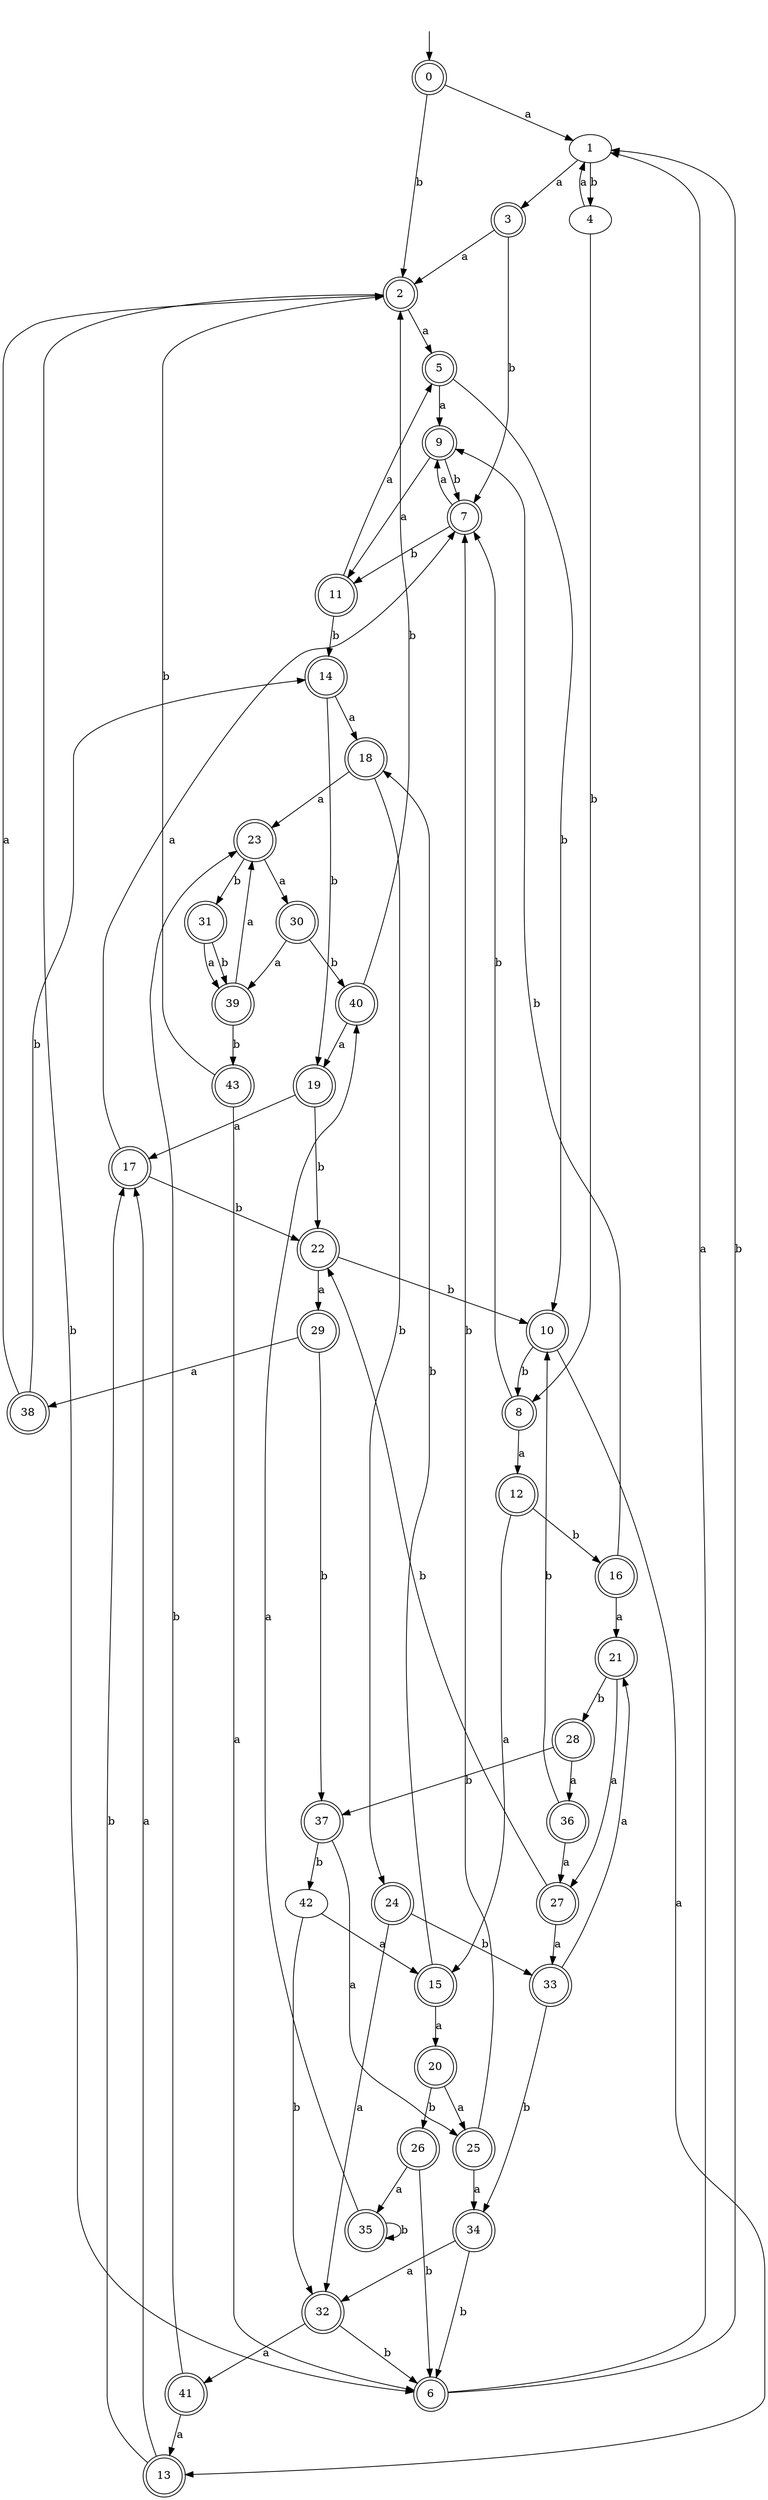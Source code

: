 digraph RandomDFA {
  __start0 [label="", shape=none];
  __start0 -> 0 [label=""];
  0 [shape=circle] [shape=doublecircle]
  0 -> 1 [label="a"]
  0 -> 2 [label="b"]
  1
  1 -> 3 [label="a"]
  1 -> 4 [label="b"]
  2 [shape=doublecircle]
  2 -> 5 [label="a"]
  2 -> 6 [label="b"]
  3 [shape=doublecircle]
  3 -> 2 [label="a"]
  3 -> 7 [label="b"]
  4
  4 -> 1 [label="a"]
  4 -> 8 [label="b"]
  5 [shape=doublecircle]
  5 -> 9 [label="a"]
  5 -> 10 [label="b"]
  6 [shape=doublecircle]
  6 -> 1 [label="a"]
  6 -> 1 [label="b"]
  7 [shape=doublecircle]
  7 -> 9 [label="a"]
  7 -> 11 [label="b"]
  8 [shape=doublecircle]
  8 -> 12 [label="a"]
  8 -> 7 [label="b"]
  9 [shape=doublecircle]
  9 -> 11 [label="a"]
  9 -> 7 [label="b"]
  10 [shape=doublecircle]
  10 -> 13 [label="a"]
  10 -> 8 [label="b"]
  11 [shape=doublecircle]
  11 -> 5 [label="a"]
  11 -> 14 [label="b"]
  12 [shape=doublecircle]
  12 -> 15 [label="a"]
  12 -> 16 [label="b"]
  13 [shape=doublecircle]
  13 -> 17 [label="a"]
  13 -> 17 [label="b"]
  14 [shape=doublecircle]
  14 -> 18 [label="a"]
  14 -> 19 [label="b"]
  15 [shape=doublecircle]
  15 -> 20 [label="a"]
  15 -> 18 [label="b"]
  16 [shape=doublecircle]
  16 -> 21 [label="a"]
  16 -> 9 [label="b"]
  17 [shape=doublecircle]
  17 -> 7 [label="a"]
  17 -> 22 [label="b"]
  18 [shape=doublecircle]
  18 -> 23 [label="a"]
  18 -> 24 [label="b"]
  19 [shape=doublecircle]
  19 -> 17 [label="a"]
  19 -> 22 [label="b"]
  20 [shape=doublecircle]
  20 -> 25 [label="a"]
  20 -> 26 [label="b"]
  21 [shape=doublecircle]
  21 -> 27 [label="a"]
  21 -> 28 [label="b"]
  22 [shape=doublecircle]
  22 -> 29 [label="a"]
  22 -> 10 [label="b"]
  23 [shape=doublecircle]
  23 -> 30 [label="a"]
  23 -> 31 [label="b"]
  24 [shape=doublecircle]
  24 -> 32 [label="a"]
  24 -> 33 [label="b"]
  25 [shape=doublecircle]
  25 -> 34 [label="a"]
  25 -> 7 [label="b"]
  26 [shape=doublecircle]
  26 -> 35 [label="a"]
  26 -> 6 [label="b"]
  27 [shape=doublecircle]
  27 -> 33 [label="a"]
  27 -> 22 [label="b"]
  28 [shape=doublecircle]
  28 -> 36 [label="a"]
  28 -> 37 [label="b"]
  29 [shape=doublecircle]
  29 -> 38 [label="a"]
  29 -> 37 [label="b"]
  30 [shape=doublecircle]
  30 -> 39 [label="a"]
  30 -> 40 [label="b"]
  31 [shape=doublecircle]
  31 -> 39 [label="a"]
  31 -> 39 [label="b"]
  32 [shape=doublecircle]
  32 -> 41 [label="a"]
  32 -> 6 [label="b"]
  33 [shape=doublecircle]
  33 -> 21 [label="a"]
  33 -> 34 [label="b"]
  34 [shape=doublecircle]
  34 -> 32 [label="a"]
  34 -> 6 [label="b"]
  35 [shape=doublecircle]
  35 -> 40 [label="a"]
  35 -> 35 [label="b"]
  36 [shape=doublecircle]
  36 -> 27 [label="a"]
  36 -> 10 [label="b"]
  37 [shape=doublecircle]
  37 -> 25 [label="a"]
  37 -> 42 [label="b"]
  38 [shape=doublecircle]
  38 -> 2 [label="a"]
  38 -> 14 [label="b"]
  39 [shape=doublecircle]
  39 -> 23 [label="a"]
  39 -> 43 [label="b"]
  40 [shape=doublecircle]
  40 -> 19 [label="a"]
  40 -> 2 [label="b"]
  41 [shape=doublecircle]
  41 -> 13 [label="a"]
  41 -> 23 [label="b"]
  42
  42 -> 15 [label="a"]
  42 -> 32 [label="b"]
  43 [shape=doublecircle]
  43 -> 6 [label="a"]
  43 -> 2 [label="b"]
}
